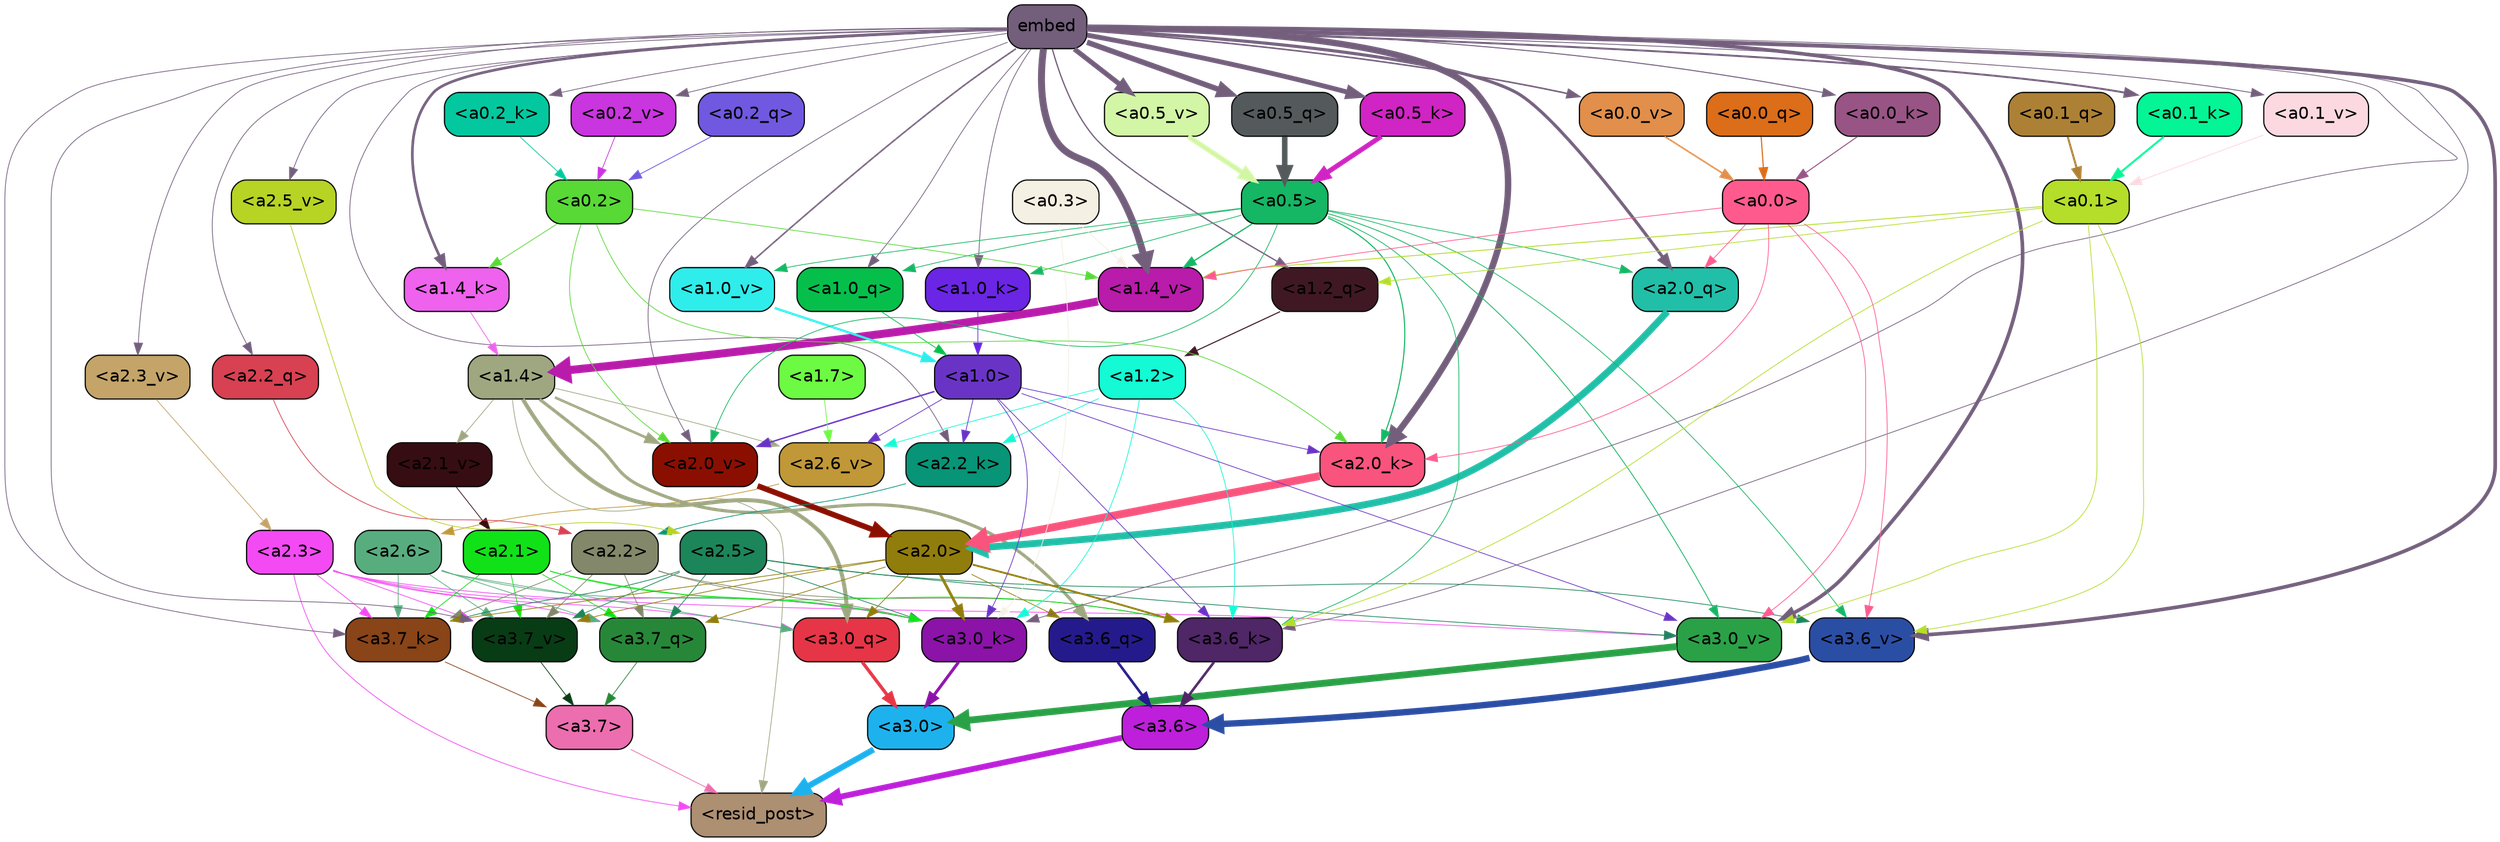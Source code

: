 strict digraph "" {
	graph [bgcolor=transparent,
		layout=dot,
		overlap=false,
		splines=true
	];
	"<a3.7>"	[color=black,
		fillcolor="#ec6eaf",
		fontname=Helvetica,
		shape=box,
		style="filled, rounded"];
	"<resid_post>"	[color=black,
		fillcolor="#ad8f71",
		fontname=Helvetica,
		shape=box,
		style="filled, rounded"];
	"<a3.7>" -> "<resid_post>"	[color="#ec6eaf",
		penwidth=0.6];
	"<a3.6>"	[color=black,
		fillcolor="#bd1fda",
		fontname=Helvetica,
		shape=box,
		style="filled, rounded"];
	"<a3.6>" -> "<resid_post>"	[color="#bd1fda",
		penwidth=4.753257989883423];
	"<a3.0>"	[color=black,
		fillcolor="#1db2ed",
		fontname=Helvetica,
		shape=box,
		style="filled, rounded"];
	"<a3.0>" -> "<resid_post>"	[color="#1db2ed",
		penwidth=4.90053927898407];
	"<a2.3>"	[color=black,
		fillcolor="#f44af4",
		fontname=Helvetica,
		shape=box,
		style="filled, rounded"];
	"<a2.3>" -> "<resid_post>"	[color="#f44af4",
		penwidth=0.6];
	"<a3.7_q>"	[color=black,
		fillcolor="#278738",
		fontname=Helvetica,
		shape=box,
		style="filled, rounded"];
	"<a2.3>" -> "<a3.7_q>"	[color="#f44af4",
		penwidth=0.6];
	"<a3.0_q>"	[color=black,
		fillcolor="#e63546",
		fontname=Helvetica,
		shape=box,
		style="filled, rounded"];
	"<a2.3>" -> "<a3.0_q>"	[color="#f44af4",
		penwidth=0.6];
	"<a3.7_k>"	[color=black,
		fillcolor="#894417",
		fontname=Helvetica,
		shape=box,
		style="filled, rounded"];
	"<a2.3>" -> "<a3.7_k>"	[color="#f44af4",
		penwidth=0.6];
	"<a3.0_k>"	[color=black,
		fillcolor="#8b13a8",
		fontname=Helvetica,
		shape=box,
		style="filled, rounded"];
	"<a2.3>" -> "<a3.0_k>"	[color="#f44af4",
		penwidth=0.6];
	"<a3.7_v>"	[color=black,
		fillcolor="#083c15",
		fontname=Helvetica,
		shape=box,
		style="filled, rounded"];
	"<a2.3>" -> "<a3.7_v>"	[color="#f44af4",
		penwidth=0.6];
	"<a3.0_v>"	[color=black,
		fillcolor="#2aa147",
		fontname=Helvetica,
		shape=box,
		style="filled, rounded"];
	"<a2.3>" -> "<a3.0_v>"	[color="#f44af4",
		penwidth=0.6];
	"<a1.4>"	[color=black,
		fillcolor="#9fa781",
		fontname=Helvetica,
		shape=box,
		style="filled, rounded"];
	"<a1.4>" -> "<resid_post>"	[color="#9fa781",
		penwidth=0.6];
	"<a3.6_q>"	[color=black,
		fillcolor="#251a8b",
		fontname=Helvetica,
		shape=box,
		style="filled, rounded"];
	"<a1.4>" -> "<a3.6_q>"	[color="#9fa781",
		penwidth=2.6043437719345093];
	"<a1.4>" -> "<a3.0_q>"	[color="#9fa781",
		penwidth=3.2779015004634857];
	"<a2.6_v>"	[color=black,
		fillcolor="#c09838",
		fontname=Helvetica,
		shape=box,
		style="filled, rounded"];
	"<a1.4>" -> "<a2.6_v>"	[color="#9fa781",
		penwidth=0.6];
	"<a2.1_v>"	[color=black,
		fillcolor="#360d12",
		fontname=Helvetica,
		shape=box,
		style="filled, rounded"];
	"<a1.4>" -> "<a2.1_v>"	[color="#9fa781",
		penwidth=0.6];
	"<a2.0_v>"	[color=black,
		fillcolor="#8b0f01",
		fontname=Helvetica,
		shape=box,
		style="filled, rounded"];
	"<a1.4>" -> "<a2.0_v>"	[color="#9fa781",
		penwidth=2.089712530374527];
	"<a3.7_q>" -> "<a3.7>"	[color="#278738",
		penwidth=0.6];
	"<a3.6_q>" -> "<a3.6>"	[color="#251a8b",
		penwidth=2.091020345687866];
	"<a3.0_q>" -> "<a3.0>"	[color="#e63546",
		penwidth=2.7421876192092896];
	"<a3.7_k>" -> "<a3.7>"	[color="#894417",
		penwidth=0.6];
	"<a3.6_k>"	[color=black,
		fillcolor="#4f2666",
		fontname=Helvetica,
		shape=box,
		style="filled, rounded"];
	"<a3.6_k>" -> "<a3.6>"	[color="#4f2666",
		penwidth=2.048597991466522];
	"<a3.0_k>" -> "<a3.0>"	[color="#8b13a8",
		penwidth=2.476402521133423];
	"<a3.7_v>" -> "<a3.7>"	[color="#083c15",
		penwidth=0.6];
	"<a3.6_v>"	[color=black,
		fillcolor="#2b4ea5",
		fontname=Helvetica,
		shape=box,
		style="filled, rounded"];
	"<a3.6_v>" -> "<a3.6>"	[color="#2b4ea5",
		penwidth=5.2550448179244995];
	"<a3.0_v>" -> "<a3.0>"	[color="#2aa147",
		penwidth=5.652270674705505];
	"<a2.6>"	[color=black,
		fillcolor="#58ad7f",
		fontname=Helvetica,
		shape=box,
		style="filled, rounded"];
	"<a2.6>" -> "<a3.7_q>"	[color="#58ad7f",
		penwidth=0.6];
	"<a2.6>" -> "<a3.0_q>"	[color="#58ad7f",
		penwidth=0.6];
	"<a2.6>" -> "<a3.7_k>"	[color="#58ad7f",
		penwidth=0.6];
	"<a2.6>" -> "<a3.0_k>"	[color="#58ad7f",
		penwidth=0.6];
	"<a2.6>" -> "<a3.7_v>"	[color="#58ad7f",
		penwidth=0.6];
	"<a2.5>"	[color=black,
		fillcolor="#1c855a",
		fontname=Helvetica,
		shape=box,
		style="filled, rounded"];
	"<a2.5>" -> "<a3.7_q>"	[color="#1c855a",
		penwidth=0.6];
	"<a2.5>" -> "<a3.7_k>"	[color="#1c855a",
		penwidth=0.6];
	"<a2.5>" -> "<a3.0_k>"	[color="#1c855a",
		penwidth=0.6];
	"<a2.5>" -> "<a3.7_v>"	[color="#1c855a",
		penwidth=0.6];
	"<a2.5>" -> "<a3.6_v>"	[color="#1c855a",
		penwidth=0.6];
	"<a2.5>" -> "<a3.0_v>"	[color="#1c855a",
		penwidth=0.6];
	"<a2.2>"	[color=black,
		fillcolor="#828869",
		fontname=Helvetica,
		shape=box,
		style="filled, rounded"];
	"<a2.2>" -> "<a3.7_q>"	[color="#828869",
		penwidth=0.6];
	"<a2.2>" -> "<a3.7_k>"	[color="#828869",
		penwidth=0.6];
	"<a2.2>" -> "<a3.6_k>"	[color="#828869",
		penwidth=0.6];
	"<a2.2>" -> "<a3.0_k>"	[color="#828869",
		penwidth=0.6];
	"<a2.2>" -> "<a3.7_v>"	[color="#828869",
		penwidth=0.6];
	"<a2.1>"	[color=black,
		fillcolor="#11e218",
		fontname=Helvetica,
		shape=box,
		style="filled, rounded"];
	"<a2.1>" -> "<a3.7_q>"	[color="#11e218",
		penwidth=0.6];
	"<a2.1>" -> "<a3.7_k>"	[color="#11e218",
		penwidth=0.6];
	"<a2.1>" -> "<a3.6_k>"	[color="#11e218",
		penwidth=0.6];
	"<a2.1>" -> "<a3.0_k>"	[color="#11e218",
		penwidth=0.6];
	"<a2.1>" -> "<a3.7_v>"	[color="#11e218",
		penwidth=0.6];
	"<a2.0>"	[color=black,
		fillcolor="#917d0c",
		fontname=Helvetica,
		shape=box,
		style="filled, rounded"];
	"<a2.0>" -> "<a3.7_q>"	[color="#917d0c",
		penwidth=0.6];
	"<a2.0>" -> "<a3.6_q>"	[color="#917d0c",
		penwidth=0.6];
	"<a2.0>" -> "<a3.0_q>"	[color="#917d0c",
		penwidth=0.6];
	"<a2.0>" -> "<a3.7_k>"	[color="#917d0c",
		penwidth=0.6];
	"<a2.0>" -> "<a3.6_k>"	[color="#917d0c",
		penwidth=1.5290023684501648];
	"<a2.0>" -> "<a3.0_k>"	[color="#917d0c",
		penwidth=2.2551413774490356];
	"<a2.0>" -> "<a3.7_v>"	[color="#917d0c",
		penwidth=0.6];
	embed	[color=black,
		fillcolor="#735e7c",
		fontname=Helvetica,
		shape=box,
		style="filled, rounded"];
	embed -> "<a3.7_k>"	[color="#735e7c",
		penwidth=0.6];
	embed -> "<a3.6_k>"	[color="#735e7c",
		penwidth=0.6];
	embed -> "<a3.0_k>"	[color="#735e7c",
		penwidth=0.6];
	embed -> "<a3.7_v>"	[color="#735e7c",
		penwidth=0.6];
	embed -> "<a3.6_v>"	[color="#735e7c",
		penwidth=2.9556376338005066];
	embed -> "<a3.0_v>"	[color="#735e7c",
		penwidth=2.972973108291626];
	"<a2.2_q>"	[color=black,
		fillcolor="#d74152",
		fontname=Helvetica,
		shape=box,
		style="filled, rounded"];
	embed -> "<a2.2_q>"	[color="#735e7c",
		penwidth=0.6];
	"<a2.0_q>"	[color=black,
		fillcolor="#21bfa8",
		fontname=Helvetica,
		shape=box,
		style="filled, rounded"];
	embed -> "<a2.0_q>"	[color="#735e7c",
		penwidth=2.540744114667177];
	"<a2.2_k>"	[color=black,
		fillcolor="#079477",
		fontname=Helvetica,
		shape=box,
		style="filled, rounded"];
	embed -> "<a2.2_k>"	[color="#735e7c",
		penwidth=0.6];
	"<a2.0_k>"	[color=black,
		fillcolor="#f9547d",
		fontname=Helvetica,
		shape=box,
		style="filled, rounded"];
	embed -> "<a2.0_k>"	[color="#735e7c",
		penwidth=5.233989953994751];
	"<a2.5_v>"	[color=black,
		fillcolor="#b7d324",
		fontname=Helvetica,
		shape=box,
		style="filled, rounded"];
	embed -> "<a2.5_v>"	[color="#735e7c",
		penwidth=0.6];
	"<a2.3_v>"	[color=black,
		fillcolor="#c4a469",
		fontname=Helvetica,
		shape=box,
		style="filled, rounded"];
	embed -> "<a2.3_v>"	[color="#735e7c",
		penwidth=0.6];
	embed -> "<a2.0_v>"	[color="#735e7c",
		penwidth=0.6];
	"<a1.2_q>"	[color=black,
		fillcolor="#3f1824",
		fontname=Helvetica,
		shape=box,
		style="filled, rounded"];
	embed -> "<a1.2_q>"	[color="#735e7c",
		penwidth=1.0232882499694824];
	"<a1.0_q>"	[color=black,
		fillcolor="#06bf4b",
		fontname=Helvetica,
		shape=box,
		style="filled, rounded"];
	embed -> "<a1.0_q>"	[color="#735e7c",
		penwidth=0.6];
	"<a1.4_k>"	[color=black,
		fillcolor="#ee62ee",
		fontname=Helvetica,
		shape=box,
		style="filled, rounded"];
	embed -> "<a1.4_k>"	[color="#735e7c",
		penwidth=2.181154489517212];
	"<a1.0_k>"	[color=black,
		fillcolor="#6b25e5",
		fontname=Helvetica,
		shape=box,
		style="filled, rounded"];
	embed -> "<a1.0_k>"	[color="#735e7c",
		penwidth=0.6];
	"<a1.4_v>"	[color=black,
		fillcolor="#b91baa",
		fontname=Helvetica,
		shape=box,
		style="filled, rounded"];
	embed -> "<a1.4_v>"	[color="#735e7c",
		penwidth=5.707561254501343];
	"<a1.0_v>"	[color=black,
		fillcolor="#2fedeb",
		fontname=Helvetica,
		shape=box,
		style="filled, rounded"];
	embed -> "<a1.0_v>"	[color="#735e7c",
		penwidth=1.26310396194458];
	"<a0.5_q>"	[color=black,
		fillcolor="#545a5b",
		fontname=Helvetica,
		shape=box,
		style="filled, rounded"];
	embed -> "<a0.5_q>"	[color="#735e7c",
		penwidth=4.493734657764435];
	"<a0.5_k>"	[color=black,
		fillcolor="#d024c4",
		fontname=Helvetica,
		shape=box,
		style="filled, rounded"];
	embed -> "<a0.5_k>"	[color="#735e7c",
		penwidth=3.9719181060791016];
	"<a0.2_k>"	[color=black,
		fillcolor="#03c89f",
		fontname=Helvetica,
		shape=box,
		style="filled, rounded"];
	embed -> "<a0.2_k>"	[color="#735e7c",
		penwidth=0.6];
	"<a0.1_k>"	[color=black,
		fillcolor="#04f595",
		fontname=Helvetica,
		shape=box,
		style="filled, rounded"];
	embed -> "<a0.1_k>"	[color="#735e7c",
		penwidth=1.5668344497680664];
	"<a0.0_k>"	[color=black,
		fillcolor="#985485",
		fontname=Helvetica,
		shape=box,
		style="filled, rounded"];
	embed -> "<a0.0_k>"	[color="#735e7c",
		penwidth=0.8102378845214844];
	"<a0.5_v>"	[color=black,
		fillcolor="#d2f6a5",
		fontname=Helvetica,
		shape=box,
		style="filled, rounded"];
	embed -> "<a0.5_v>"	[color="#735e7c",
		penwidth=4.048895955085754];
	"<a0.2_v>"	[color=black,
		fillcolor="#c935de",
		fontname=Helvetica,
		shape=box,
		style="filled, rounded"];
	embed -> "<a0.2_v>"	[color="#735e7c",
		penwidth=0.6];
	"<a0.1_v>"	[color=black,
		fillcolor="#fcd9e0",
		fontname=Helvetica,
		shape=box,
		style="filled, rounded"];
	embed -> "<a0.1_v>"	[color="#735e7c",
		penwidth=0.685732364654541];
	"<a0.0_v>"	[color=black,
		fillcolor="#e18f4b",
		fontname=Helvetica,
		shape=box,
		style="filled, rounded"];
	embed -> "<a0.0_v>"	[color="#735e7c",
		penwidth=1.2662250995635986];
	"<a1.2>"	[color=black,
		fillcolor="#13fad5",
		fontname=Helvetica,
		shape=box,
		style="filled, rounded"];
	"<a1.2>" -> "<a3.6_k>"	[color="#13fad5",
		penwidth=0.6];
	"<a1.2>" -> "<a3.0_k>"	[color="#13fad5",
		penwidth=0.6];
	"<a1.2>" -> "<a2.2_k>"	[color="#13fad5",
		penwidth=0.6];
	"<a1.2>" -> "<a2.6_v>"	[color="#13fad5",
		penwidth=0.6];
	"<a1.0>"	[color=black,
		fillcolor="#6934c6",
		fontname=Helvetica,
		shape=box,
		style="filled, rounded"];
	"<a1.0>" -> "<a3.6_k>"	[color="#6934c6",
		penwidth=0.6];
	"<a1.0>" -> "<a3.0_k>"	[color="#6934c6",
		penwidth=0.6];
	"<a1.0>" -> "<a3.0_v>"	[color="#6934c6",
		penwidth=0.6];
	"<a1.0>" -> "<a2.2_k>"	[color="#6934c6",
		penwidth=0.6];
	"<a1.0>" -> "<a2.0_k>"	[color="#6934c6",
		penwidth=0.6];
	"<a1.0>" -> "<a2.6_v>"	[color="#6934c6",
		penwidth=0.6];
	"<a1.0>" -> "<a2.0_v>"	[color="#6934c6",
		penwidth=1.1915444135665894];
	"<a0.5>"	[color=black,
		fillcolor="#15b664",
		fontname=Helvetica,
		shape=box,
		style="filled, rounded"];
	"<a0.5>" -> "<a3.6_k>"	[color="#15b664",
		penwidth=0.6];
	"<a0.5>" -> "<a3.6_v>"	[color="#15b664",
		penwidth=0.6];
	"<a0.5>" -> "<a3.0_v>"	[color="#15b664",
		penwidth=0.6790935099124908];
	"<a0.5>" -> "<a2.0_q>"	[color="#15b664",
		penwidth=0.6];
	"<a0.5>" -> "<a2.0_k>"	[color="#15b664",
		penwidth=0.8868831396102905];
	"<a0.5>" -> "<a2.0_v>"	[color="#15b664",
		penwidth=0.6];
	"<a0.5>" -> "<a1.0_q>"	[color="#15b664",
		penwidth=0.6];
	"<a0.5>" -> "<a1.0_k>"	[color="#15b664",
		penwidth=0.6];
	"<a0.5>" -> "<a1.4_v>"	[color="#15b664",
		penwidth=1.0242966413497925];
	"<a0.5>" -> "<a1.0_v>"	[color="#15b664",
		penwidth=0.6];
	"<a0.1>"	[color=black,
		fillcolor="#b4de29",
		fontname=Helvetica,
		shape=box,
		style="filled, rounded"];
	"<a0.1>" -> "<a3.6_k>"	[color="#b4de29",
		penwidth=0.6];
	"<a0.1>" -> "<a3.6_v>"	[color="#b4de29",
		penwidth=0.6];
	"<a0.1>" -> "<a3.0_v>"	[color="#b4de29",
		penwidth=0.6];
	"<a0.1>" -> "<a1.2_q>"	[color="#b4de29",
		penwidth=0.6];
	"<a0.1>" -> "<a1.4_v>"	[color="#b4de29",
		penwidth=0.7291159629821777];
	"<a0.3>"	[color=black,
		fillcolor="#f4f0e3",
		fontname=Helvetica,
		shape=box,
		style="filled, rounded"];
	"<a0.3>" -> "<a3.0_k>"	[color="#f4f0e3",
		penwidth=0.6];
	"<a0.3>" -> "<a1.4_v>"	[color="#f4f0e3",
		penwidth=0.6];
	"<a0.0>"	[color=black,
		fillcolor="#ff5a8e",
		fontname=Helvetica,
		shape=box,
		style="filled, rounded"];
	"<a0.0>" -> "<a3.6_v>"	[color="#ff5a8e",
		penwidth=0.6];
	"<a0.0>" -> "<a3.0_v>"	[color="#ff5a8e",
		penwidth=0.6];
	"<a0.0>" -> "<a2.0_q>"	[color="#ff5a8e",
		penwidth=0.6];
	"<a0.0>" -> "<a2.0_k>"	[color="#ff5a8e",
		penwidth=0.6];
	"<a0.0>" -> "<a1.4_v>"	[color="#ff5a8e",
		penwidth=0.6];
	"<a2.2_q>" -> "<a2.2>"	[color="#d74152",
		penwidth=0.6];
	"<a2.0_q>" -> "<a2.0>"	[color="#21bfa8",
		penwidth=5.6763341426849365];
	"<a2.2_k>" -> "<a2.2>"	[color="#079477",
		penwidth=0.6];
	"<a2.0_k>" -> "<a2.0>"	[color="#f9547d",
		penwidth=6.450865745544434];
	"<a2.6_v>" -> "<a2.6>"	[color="#c09838",
		penwidth=0.6];
	"<a2.5_v>" -> "<a2.5>"	[color="#b7d324",
		penwidth=0.6];
	"<a2.3_v>" -> "<a2.3>"	[color="#c4a469",
		penwidth=0.6];
	"<a2.1_v>" -> "<a2.1>"	[color="#360d12",
		penwidth=0.6];
	"<a2.0_v>" -> "<a2.0>"	[color="#8b0f01",
		penwidth=4.569358706474304];
	"<a0.2>"	[color=black,
		fillcolor="#58d936",
		fontname=Helvetica,
		shape=box,
		style="filled, rounded"];
	"<a0.2>" -> "<a2.0_k>"	[color="#58d936",
		penwidth=0.6];
	"<a0.2>" -> "<a2.0_v>"	[color="#58d936",
		penwidth=0.6];
	"<a0.2>" -> "<a1.4_k>"	[color="#58d936",
		penwidth=0.6];
	"<a0.2>" -> "<a1.4_v>"	[color="#58d936",
		penwidth=0.6];
	"<a1.7>"	[color=black,
		fillcolor="#6dfa43",
		fontname=Helvetica,
		shape=box,
		style="filled, rounded"];
	"<a1.7>" -> "<a2.6_v>"	[color="#6dfa43",
		penwidth=0.6];
	"<a1.2_q>" -> "<a1.2>"	[color="#3f1824",
		penwidth=0.8473789691925049];
	"<a1.0_q>" -> "<a1.0>"	[color="#06bf4b",
		penwidth=0.6];
	"<a1.4_k>" -> "<a1.4>"	[color="#ee62ee",
		penwidth=0.6];
	"<a1.0_k>" -> "<a1.0>"	[color="#6b25e5",
		penwidth=0.6];
	"<a1.4_v>" -> "<a1.4>"	[color="#b91baa",
		penwidth=6.609479665756226];
	"<a1.0_v>" -> "<a1.0>"	[color="#2fedeb",
		penwidth=1.862385869026184];
	"<a0.5_q>" -> "<a0.5>"	[color="#545a5b",
		penwidth=4.525571644306183];
	"<a0.2_q>"	[color=black,
		fillcolor="#7158e0",
		fontname=Helvetica,
		shape=box,
		style="filled, rounded"];
	"<a0.2_q>" -> "<a0.2>"	[color="#7158e0",
		penwidth=0.650632381439209];
	"<a0.1_q>"	[color=black,
		fillcolor="#ad8135",
		fontname=Helvetica,
		shape=box,
		style="filled, rounded"];
	"<a0.1_q>" -> "<a0.1>"	[color="#ad8135",
		penwidth=1.6614570617675781];
	"<a0.0_q>"	[color=black,
		fillcolor="#dc6d19",
		fontname=Helvetica,
		shape=box,
		style="filled, rounded"];
	"<a0.0_q>" -> "<a0.0>"	[color="#dc6d19",
		penwidth=0.9274430274963379];
	"<a0.5_k>" -> "<a0.5>"	[color="#d024c4",
		penwidth=3.994816780090332];
	"<a0.2_k>" -> "<a0.2>"	[color="#03c89f",
		penwidth=0.6];
	"<a0.1_k>" -> "<a0.1>"	[color="#04f595",
		penwidth=1.5859735012054443];
	"<a0.0_k>" -> "<a0.0>"	[color="#985485",
		penwidth=0.8134422302246094];
	"<a0.5_v>" -> "<a0.5>"	[color="#d2f6a5",
		penwidth=4.101986527442932];
	"<a0.2_v>" -> "<a0.2>"	[color="#c935de",
		penwidth=0.6];
	"<a0.1_v>" -> "<a0.1>"	[color="#fcd9e0",
		penwidth=0.6931805610656738];
	"<a0.0_v>" -> "<a0.0>"	[color="#e18f4b",
		penwidth=1.2705905437469482];
}
